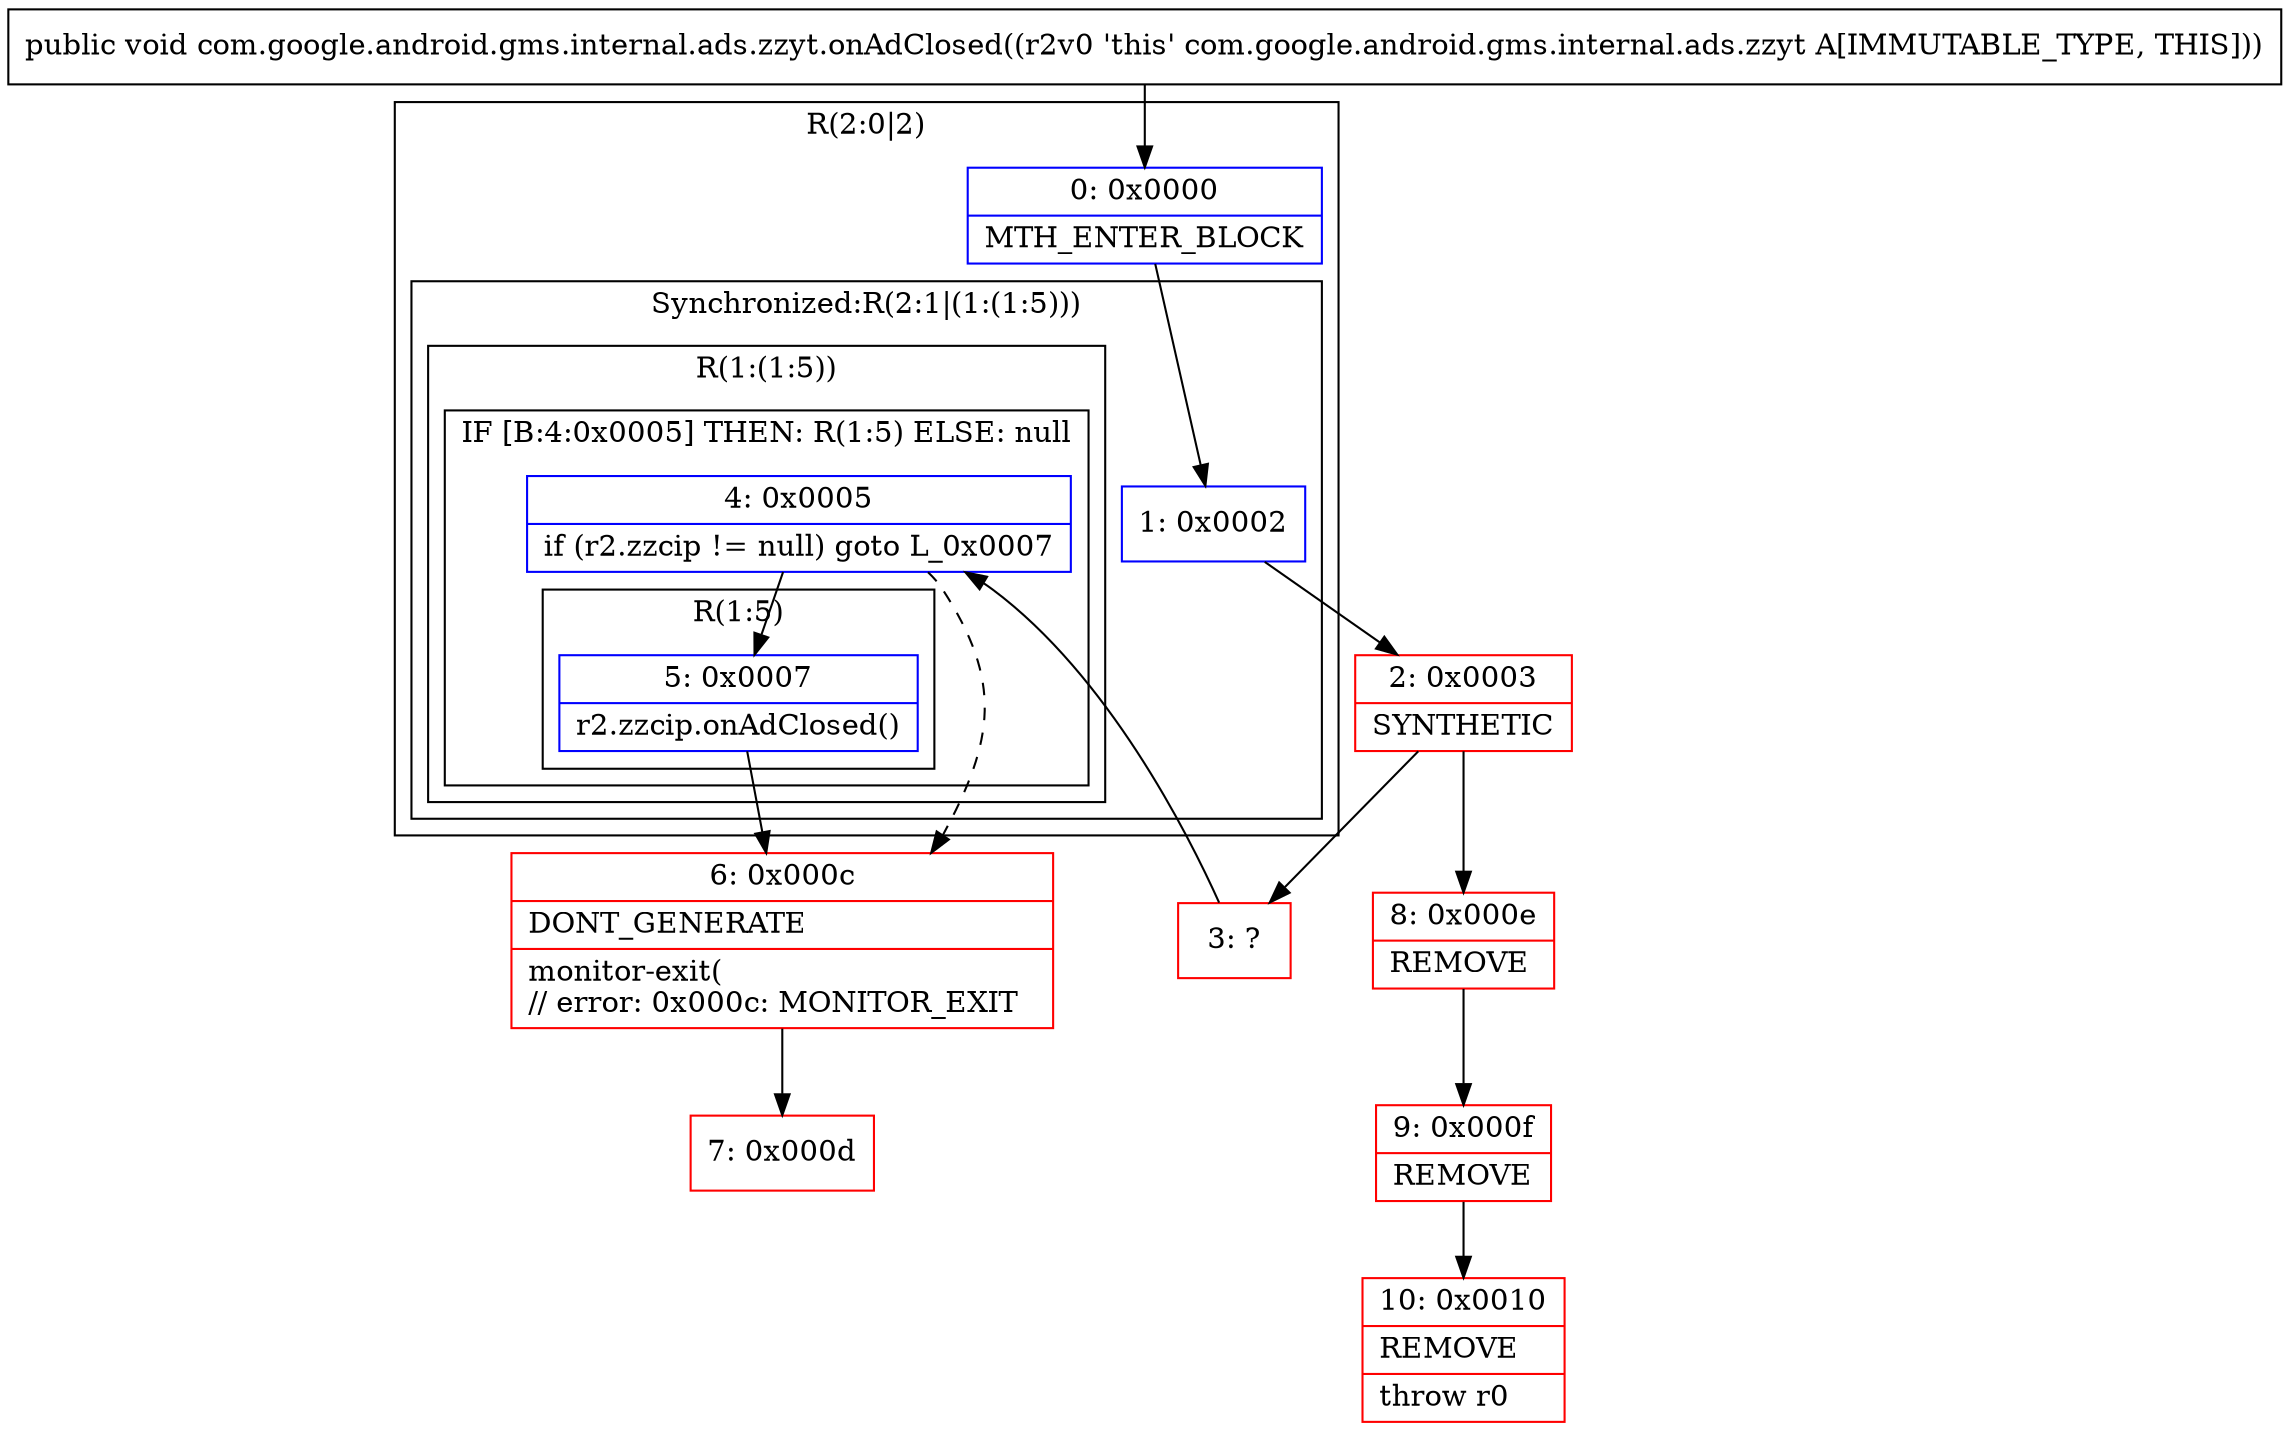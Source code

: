 digraph "CFG forcom.google.android.gms.internal.ads.zzyt.onAdClosed()V" {
subgraph cluster_Region_487501409 {
label = "R(2:0|2)";
node [shape=record,color=blue];
Node_0 [shape=record,label="{0\:\ 0x0000|MTH_ENTER_BLOCK\l}"];
subgraph cluster_SynchronizedRegion_693855717 {
label = "Synchronized:R(2:1|(1:(1:5)))";
node [shape=record,color=blue];
Node_1 [shape=record,label="{1\:\ 0x0002}"];
subgraph cluster_Region_2142865317 {
label = "R(1:(1:5))";
node [shape=record,color=blue];
subgraph cluster_IfRegion_88938555 {
label = "IF [B:4:0x0005] THEN: R(1:5) ELSE: null";
node [shape=record,color=blue];
Node_4 [shape=record,label="{4\:\ 0x0005|if (r2.zzcip != null) goto L_0x0007\l}"];
subgraph cluster_Region_1834533717 {
label = "R(1:5)";
node [shape=record,color=blue];
Node_5 [shape=record,label="{5\:\ 0x0007|r2.zzcip.onAdClosed()\l}"];
}
}
}
}
}
Node_2 [shape=record,color=red,label="{2\:\ 0x0003|SYNTHETIC\l}"];
Node_3 [shape=record,color=red,label="{3\:\ ?}"];
Node_6 [shape=record,color=red,label="{6\:\ 0x000c|DONT_GENERATE\l|monitor\-exit(\l\/\/ error: 0x000c: MONITOR_EXIT  \l}"];
Node_7 [shape=record,color=red,label="{7\:\ 0x000d}"];
Node_8 [shape=record,color=red,label="{8\:\ 0x000e|REMOVE\l}"];
Node_9 [shape=record,color=red,label="{9\:\ 0x000f|REMOVE\l}"];
Node_10 [shape=record,color=red,label="{10\:\ 0x0010|REMOVE\l|throw r0\l}"];
MethodNode[shape=record,label="{public void com.google.android.gms.internal.ads.zzyt.onAdClosed((r2v0 'this' com.google.android.gms.internal.ads.zzyt A[IMMUTABLE_TYPE, THIS])) }"];
MethodNode -> Node_0;
Node_0 -> Node_1;
Node_1 -> Node_2;
Node_4 -> Node_5;
Node_4 -> Node_6[style=dashed];
Node_5 -> Node_6;
Node_2 -> Node_3;
Node_2 -> Node_8;
Node_3 -> Node_4;
Node_6 -> Node_7;
Node_8 -> Node_9;
Node_9 -> Node_10;
}


